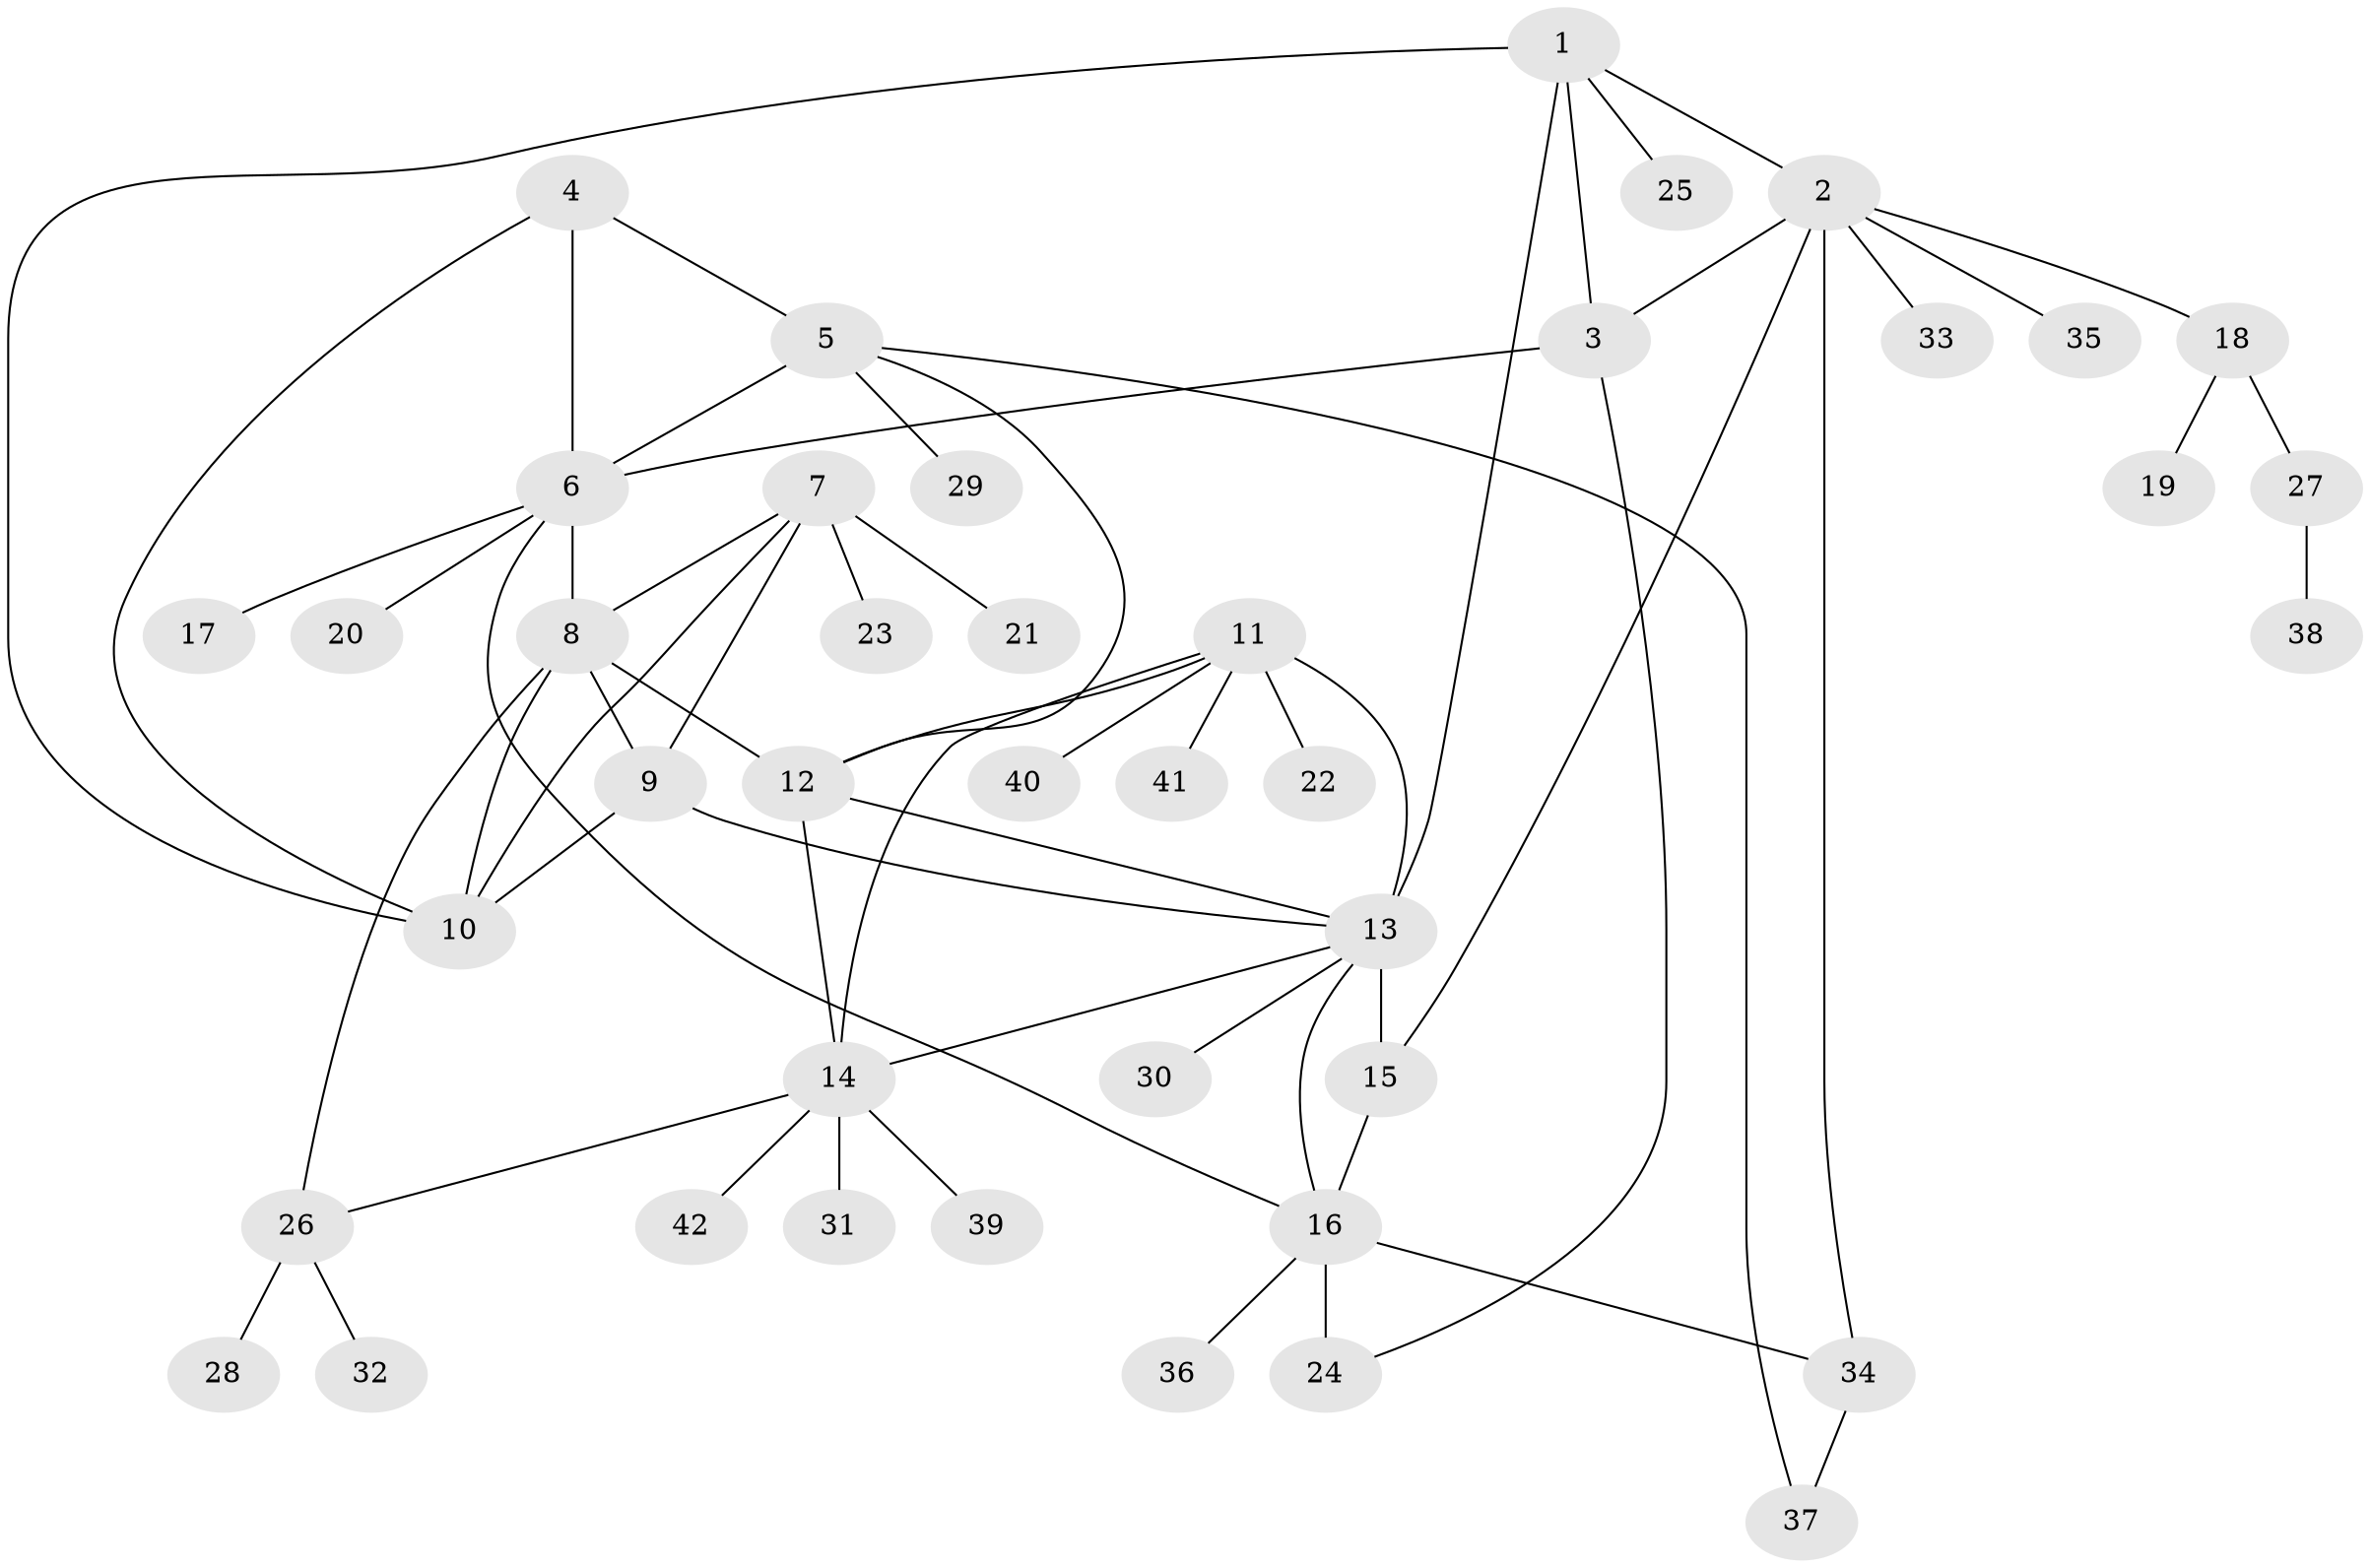// original degree distribution, {7: 0.04819277108433735, 9: 0.024096385542168676, 3: 0.07228915662650602, 5: 0.060240963855421686, 4: 0.04819277108433735, 8: 0.024096385542168676, 6: 0.012048192771084338, 13: 0.012048192771084338, 10: 0.012048192771084338, 2: 0.13253012048192772, 1: 0.5542168674698795}
// Generated by graph-tools (version 1.1) at 2025/52/03/04/25 22:52:06]
// undirected, 42 vertices, 61 edges
graph export_dot {
  node [color=gray90,style=filled];
  1;
  2;
  3;
  4;
  5;
  6;
  7;
  8;
  9;
  10;
  11;
  12;
  13;
  14;
  15;
  16;
  17;
  18;
  19;
  20;
  21;
  22;
  23;
  24;
  25;
  26;
  27;
  28;
  29;
  30;
  31;
  32;
  33;
  34;
  35;
  36;
  37;
  38;
  39;
  40;
  41;
  42;
  1 -- 2 [weight=1.0];
  1 -- 3 [weight=2.0];
  1 -- 10 [weight=1.0];
  1 -- 13 [weight=1.0];
  1 -- 25 [weight=1.0];
  2 -- 3 [weight=2.0];
  2 -- 15 [weight=1.0];
  2 -- 18 [weight=1.0];
  2 -- 33 [weight=1.0];
  2 -- 34 [weight=1.0];
  2 -- 35 [weight=1.0];
  3 -- 6 [weight=1.0];
  3 -- 24 [weight=1.0];
  4 -- 5 [weight=2.0];
  4 -- 6 [weight=2.0];
  4 -- 10 [weight=1.0];
  5 -- 6 [weight=1.0];
  5 -- 12 [weight=1.0];
  5 -- 29 [weight=1.0];
  5 -- 37 [weight=1.0];
  6 -- 8 [weight=1.0];
  6 -- 16 [weight=1.0];
  6 -- 17 [weight=1.0];
  6 -- 20 [weight=1.0];
  7 -- 8 [weight=1.0];
  7 -- 9 [weight=1.0];
  7 -- 10 [weight=1.0];
  7 -- 21 [weight=1.0];
  7 -- 23 [weight=3.0];
  8 -- 9 [weight=1.0];
  8 -- 10 [weight=1.0];
  8 -- 12 [weight=1.0];
  8 -- 26 [weight=1.0];
  9 -- 10 [weight=2.0];
  9 -- 13 [weight=2.0];
  11 -- 12 [weight=1.0];
  11 -- 13 [weight=1.0];
  11 -- 14 [weight=1.0];
  11 -- 22 [weight=1.0];
  11 -- 40 [weight=1.0];
  11 -- 41 [weight=1.0];
  12 -- 13 [weight=1.0];
  12 -- 14 [weight=1.0];
  13 -- 14 [weight=1.0];
  13 -- 15 [weight=10.0];
  13 -- 16 [weight=2.0];
  13 -- 30 [weight=1.0];
  14 -- 26 [weight=1.0];
  14 -- 31 [weight=1.0];
  14 -- 39 [weight=1.0];
  14 -- 42 [weight=1.0];
  15 -- 16 [weight=1.0];
  16 -- 24 [weight=3.0];
  16 -- 34 [weight=1.0];
  16 -- 36 [weight=1.0];
  18 -- 19 [weight=1.0];
  18 -- 27 [weight=1.0];
  26 -- 28 [weight=1.0];
  26 -- 32 [weight=1.0];
  27 -- 38 [weight=1.0];
  34 -- 37 [weight=1.0];
}
